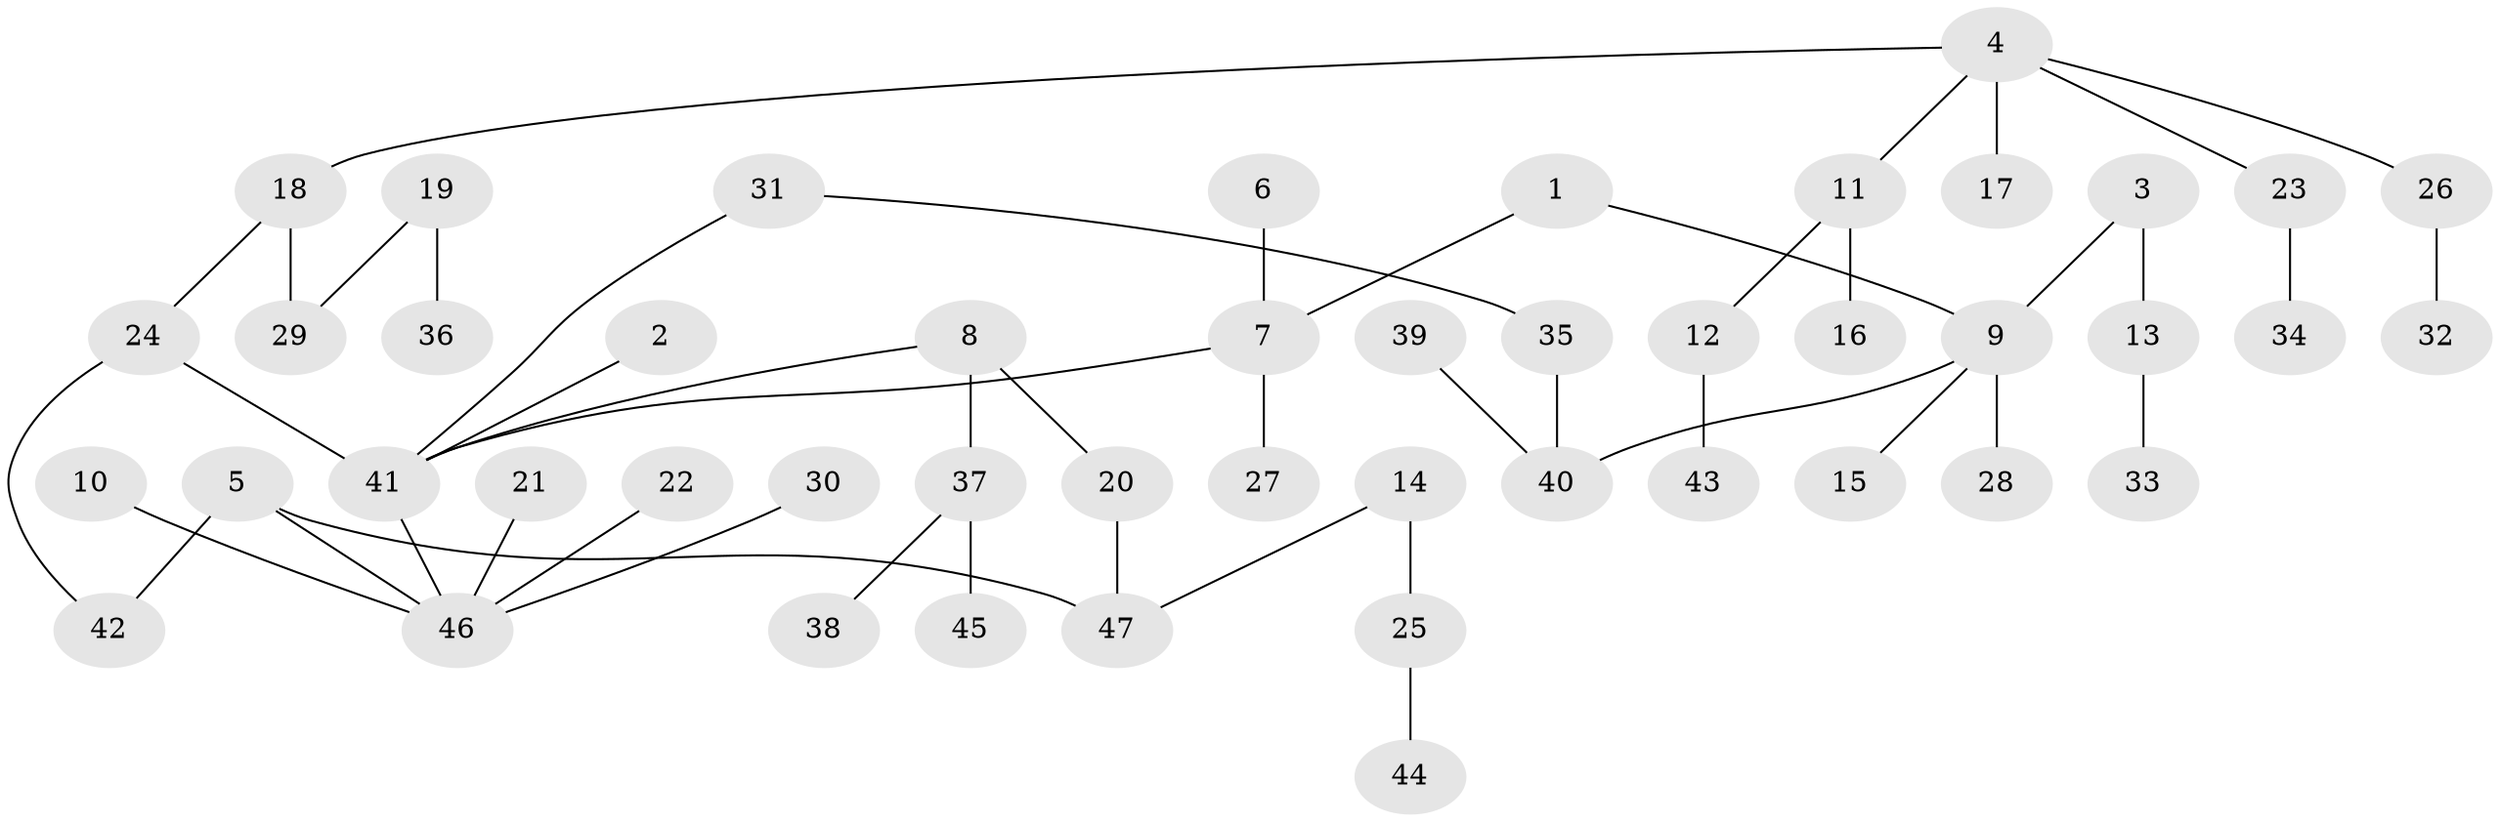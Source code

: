 // original degree distribution, {8: 0.010638297872340425, 5: 0.031914893617021274, 7: 0.010638297872340425, 2: 0.24468085106382978, 3: 0.1276595744680851, 1: 0.48936170212765956, 4: 0.07446808510638298, 6: 0.010638297872340425}
// Generated by graph-tools (version 1.1) at 2025/01/03/09/25 03:01:09]
// undirected, 47 vertices, 49 edges
graph export_dot {
graph [start="1"]
  node [color=gray90,style=filled];
  1;
  2;
  3;
  4;
  5;
  6;
  7;
  8;
  9;
  10;
  11;
  12;
  13;
  14;
  15;
  16;
  17;
  18;
  19;
  20;
  21;
  22;
  23;
  24;
  25;
  26;
  27;
  28;
  29;
  30;
  31;
  32;
  33;
  34;
  35;
  36;
  37;
  38;
  39;
  40;
  41;
  42;
  43;
  44;
  45;
  46;
  47;
  1 -- 7 [weight=1.0];
  1 -- 9 [weight=1.0];
  2 -- 41 [weight=1.0];
  3 -- 9 [weight=1.0];
  3 -- 13 [weight=1.0];
  4 -- 11 [weight=1.0];
  4 -- 17 [weight=1.0];
  4 -- 18 [weight=1.0];
  4 -- 23 [weight=1.0];
  4 -- 26 [weight=1.0];
  5 -- 42 [weight=1.0];
  5 -- 46 [weight=1.0];
  5 -- 47 [weight=1.0];
  6 -- 7 [weight=1.0];
  7 -- 27 [weight=1.0];
  7 -- 41 [weight=1.0];
  8 -- 20 [weight=1.0];
  8 -- 37 [weight=1.0];
  8 -- 41 [weight=1.0];
  9 -- 15 [weight=1.0];
  9 -- 28 [weight=1.0];
  9 -- 40 [weight=1.0];
  10 -- 46 [weight=1.0];
  11 -- 12 [weight=1.0];
  11 -- 16 [weight=1.0];
  12 -- 43 [weight=1.0];
  13 -- 33 [weight=1.0];
  14 -- 25 [weight=1.0];
  14 -- 47 [weight=1.0];
  18 -- 24 [weight=1.0];
  18 -- 29 [weight=1.0];
  19 -- 29 [weight=1.0];
  19 -- 36 [weight=1.0];
  20 -- 47 [weight=1.0];
  21 -- 46 [weight=1.0];
  22 -- 46 [weight=1.0];
  23 -- 34 [weight=1.0];
  24 -- 41 [weight=1.0];
  24 -- 42 [weight=1.0];
  25 -- 44 [weight=1.0];
  26 -- 32 [weight=1.0];
  30 -- 46 [weight=1.0];
  31 -- 35 [weight=1.0];
  31 -- 41 [weight=1.0];
  35 -- 40 [weight=1.0];
  37 -- 38 [weight=1.0];
  37 -- 45 [weight=1.0];
  39 -- 40 [weight=1.0];
  41 -- 46 [weight=1.0];
}
